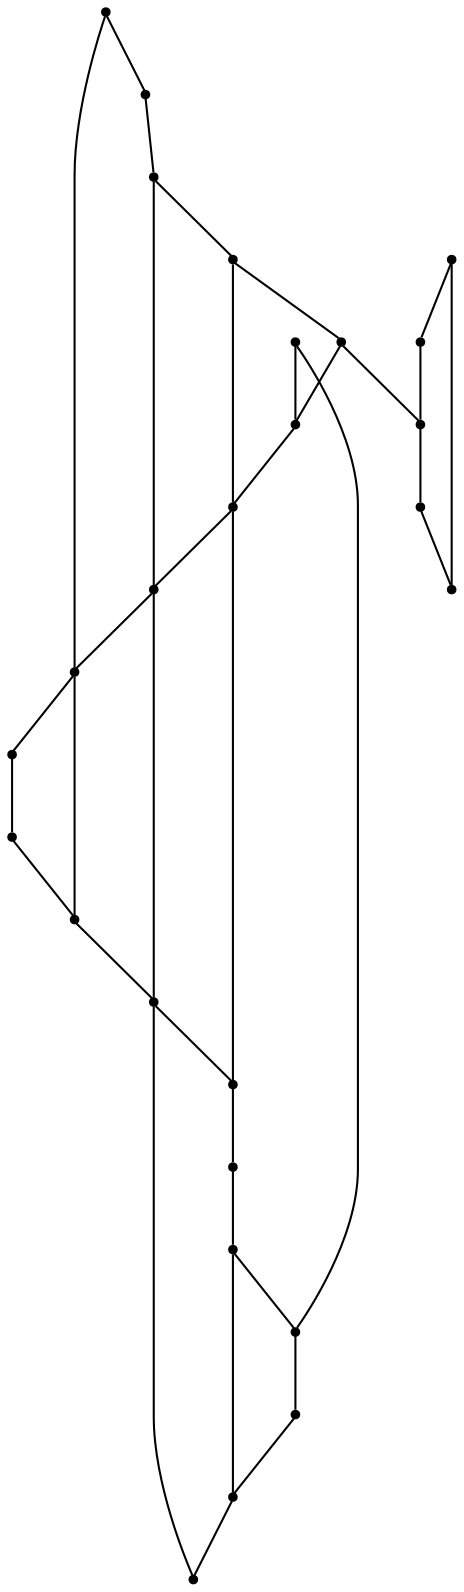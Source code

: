 graph {
  node [shape=point,comment="{\"directed\":false,\"doi\":\"10.1007/3-540-45848-4_3\",\"figure\":\"2 (2)\"}"]

  v0 [pos="758.0833435058594,2462.705172025241"]
  v1 [pos="823.4583059946697,2462.705172025241"]
  v2 [pos="888.8333479563396,2462.8300397824023"]
  v3 [pos="1019.4583733876548,2462.8300397824023"]
  v4 [pos="1084.8333676656089,2462.8300397824023"]
  v5 [pos="1215.3333346048992,2462.705172025241"]
  v6 [pos="1280.7083447774253,2462.8300397824023"]
  v7 [pos="758.0832958221437,2658.705080472507"]
  v8 [pos="823.4583059946697,2658.705080472507"]
  v9 [pos="888.8333479563396,2658.8302025428193"]
  v10 [pos="954.0833314259849,2658.705080472507"]
  v11 [pos="1019.4583733876548,2658.8302025428193"]
  v12 [pos="1084.8333676656089,2658.8302025428193"]
  v13 [pos="1150.08331934611,2658.705080472507"]
  v14 [pos="1215.3333346048992,2658.705080472507"]
  v15 [pos="1280.833339691162,2560.705253405449"]
  v16 [pos="1215.4583930969238,2560.830121162611"]
  v17 [pos="1084.8333676656089,2560.830121162611"]
  v18 [pos="1084.833304087321,2364.8302127153447"]
  v19 [pos="1019.4583733876548,2560.830121162611"]
  v20 [pos="954.0833155314128,2560.705253405449"]
  v21 [pos="888.8333161671958,2756.705161852715"]
  v22 [pos="823.4583536783855,2364.830212715345"]
  v23 [pos="758.0833435058594,2364.830212715345"]
  v24 [pos="758.0833435058594,2560.705253405449"]
  v25 [pos="758.0833435058594,2756.705161852715"]

  v24 -- v20 [id="-3",pos="758.0833435058594,2560.705253405449 954.0833155314128,2560.705253405449 954.0833155314128,2560.705253405449 954.0833155314128,2560.705253405449"]
  v20 -- v19 [id="-4",pos="954.0833155314128,2560.705253405449 1019.4583733876548,2560.830121162611 1019.4583733876548,2560.830121162611 1019.4583733876548,2560.830121162611"]
  v19 -- v17 [id="-5",pos="1019.4583733876548,2560.830121162611 1084.8333676656089,2560.830121162611 1084.8333676656089,2560.830121162611 1084.8333676656089,2560.830121162611"]
  v17 -- v16 [id="-6",pos="1084.8333676656089,2560.830121162611 1215.4583930969238,2560.830121162611 1215.4583930969238,2560.830121162611 1215.4583930969238,2560.830121162611"]
  v16 -- v15 [id="-7",pos="1215.4583930969238,2560.830121162611 1280.833339691162,2560.705253405449 1280.833339691162,2560.705253405449 1280.833339691162,2560.705253405449"]
  v23 -- v22 [id="-10",pos="758.0833435058594,2364.830212715345 823.4583536783855,2364.830212715345 823.4583536783855,2364.830212715345 823.4583536783855,2364.830212715345"]
  v22 -- v18 [id="-11",pos="823.4583536783855,2364.830212715345 1084.833304087321,2364.8302127153447 1084.833304087321,2364.8302127153447 1084.833304087321,2364.8302127153447"]
  v25 -- v21 [id="-14",pos="758.0833435058594,2756.705161852715 888.8333161671958,2756.705161852715 888.8333161671958,2756.705161852715 888.8333161671958,2756.705161852715"]
  v1 -- v0 [id="-16",pos="823.4583059946697,2462.705172025241 758.0833435058594,2462.705172025241 758.0833435058594,2462.705172025241 758.0833435058594,2462.705172025241"]
  v2 -- v1 [id="-17",pos="888.8333479563396,2462.8300397824023 823.4583059946697,2462.705172025241 823.4583059946697,2462.705172025241 823.4583059946697,2462.705172025241"]
  v3 -- v2 [id="-18",pos="1019.4583733876548,2462.8300397824023 888.8333479563396,2462.8300397824023 888.8333479563396,2462.8300397824023 888.8333479563396,2462.8300397824023"]
  v4 -- v3 [id="-21",pos="1084.8333676656089,2462.8300397824023 1019.4583733876548,2462.8300397824023 1019.4583733876548,2462.8300397824023 1019.4583733876548,2462.8300397824023"]
  v5 -- v4 [id="-24",pos="1215.3333346048992,2462.705172025241 1084.8333676656089,2462.8300397824023 1084.8333676656089,2462.8300397824023 1084.8333676656089,2462.8300397824023"]
  v6 -- v5 [id="-25",pos="1280.7083447774253,2462.8300397824023 1215.3333346048992,2462.705172025241 1215.3333346048992,2462.705172025241 1215.3333346048992,2462.705172025241"]
  v8 -- v7 [id="-31",pos="823.4583059946697,2658.705080472507 758.0832958221437,2658.705080472507 758.0832958221437,2658.705080472507 758.0832958221437,2658.705080472507"]
  v9 -- v8 [id="-34",pos="888.8333479563396,2658.8302025428193 823.4583059946697,2658.705080472507 823.4583059946697,2658.705080472507 823.4583059946697,2658.705080472507"]
  v10 -- v9 [id="-41",pos="954.0833314259849,2658.705080472507 888.8333479563396,2658.8302025428193 888.8333479563396,2658.8302025428193 888.8333479563396,2658.8302025428193"]
  v11 -- v10 [id="-42",pos="1019.4583733876548,2658.8302025428193 954.0833314259849,2658.705080472507 954.0833314259849,2658.705080472507 954.0833314259849,2658.705080472507"]
  v12 -- v11 [id="-43",pos="1084.8333676656089,2658.8302025428193 1019.4583733876548,2658.8302025428193 1019.4583733876548,2658.8302025428193 1019.4583733876548,2658.8302025428193"]
  v13 -- v12 [id="-44",pos="1150.08331934611,2658.705080472507 1084.8333676656089,2658.8302025428193 1084.8333676656089,2658.8302025428193 1084.8333676656089,2658.8302025428193"]
  v14 -- v13 [id="-45",pos="1215.3333346048992,2658.705080472507 1150.08331934611,2658.705080472507 1150.08331934611,2658.705080472507 1150.08331934611,2658.705080472507"]
  v25 -- v7 [id="-27",pos="758.0833435058594,2756.705161852715 758.0832958221437,2658.705080472507 758.0832958221437,2658.705080472507 758.0832958221437,2658.705080472507"]
  v24 -- v0 [id="-30",pos="758.0833435058594,2560.705253405449 758.0833435058594,2462.705172025241 758.0833435058594,2462.705172025241 758.0833435058594,2462.705172025241"]
  v0 -- v23 [id="-33",pos="758.0833435058594,2462.705172025241 758.0833435058594,2364.830212715345 758.0833435058594,2364.830212715345 758.0833435058594,2364.830212715345"]
  v15 -- v6 [id="-48",pos="1280.833339691162,2560.705253405449 1280.7083447774253,2462.8300397824023 1280.7083447774253,2462.8300397824023 1280.7083447774253,2462.8300397824023"]
  v16 -- v5 [id="-56",pos="1215.4583930969238,2560.830121162611 1215.3333346048992,2462.705172025241 1215.3333346048992,2462.705172025241 1215.3333346048992,2462.705172025241"]
  v14 -- v16 [id="-58",pos="1215.3333346048992,2658.705080472507 1215.4583930969238,2560.830121162611 1215.4583930969238,2560.830121162611 1215.4583930969238,2560.830121162611"]
  v1 -- v22 [id="-63",pos="823.4583059946697,2462.705172025241 823.4583536783855,2364.830212715345 823.4583536783855,2364.830212715345 823.4583536783855,2364.830212715345"]
  v4 -- v18 [id="-82",pos="1084.8333676656089,2462.8300397824023 1084.833304087321,2364.8302127153447 1084.833304087321,2364.8302127153447 1084.833304087321,2364.8302127153447"]
  v17 -- v4 [id="-85",pos="1084.8333676656089,2560.830121162611 1084.8333676656089,2462.8300397824023 1084.8333676656089,2462.8300397824023 1084.8333676656089,2462.8300397824023"]
  v21 -- v9 [id="-88",pos="888.8333161671958,2756.705161852715 888.8333479563396,2658.8302025428193 888.8333479563396,2658.8302025428193 888.8333479563396,2658.8302025428193"]
  v12 -- v17 [id="-93",pos="1084.8333676656089,2658.8302025428193 1084.8333676656089,2560.830121162611 1084.8333676656089,2560.830121162611 1084.8333676656089,2560.830121162611"]
  v19 -- v3 [id="-104",pos="1019.4583733876548,2560.830121162611 1019.4583733876548,2462.8300397824023 1019.4583733876548,2462.8300397824023 1019.4583733876548,2462.8300397824023"]
  v10 -- v20 [id="-105",pos="954.0833314259849,2658.705080472507 954.0833155314128,2560.705253405449 954.0833155314128,2560.705253405449 954.0833155314128,2560.705253405449"]
  v11 -- v19 [id="-110",pos="1019.4583733876548,2658.8302025428193 1019.4583733876548,2560.830121162611 1019.4583733876548,2560.830121162611 1019.4583733876548,2560.830121162611"]
}